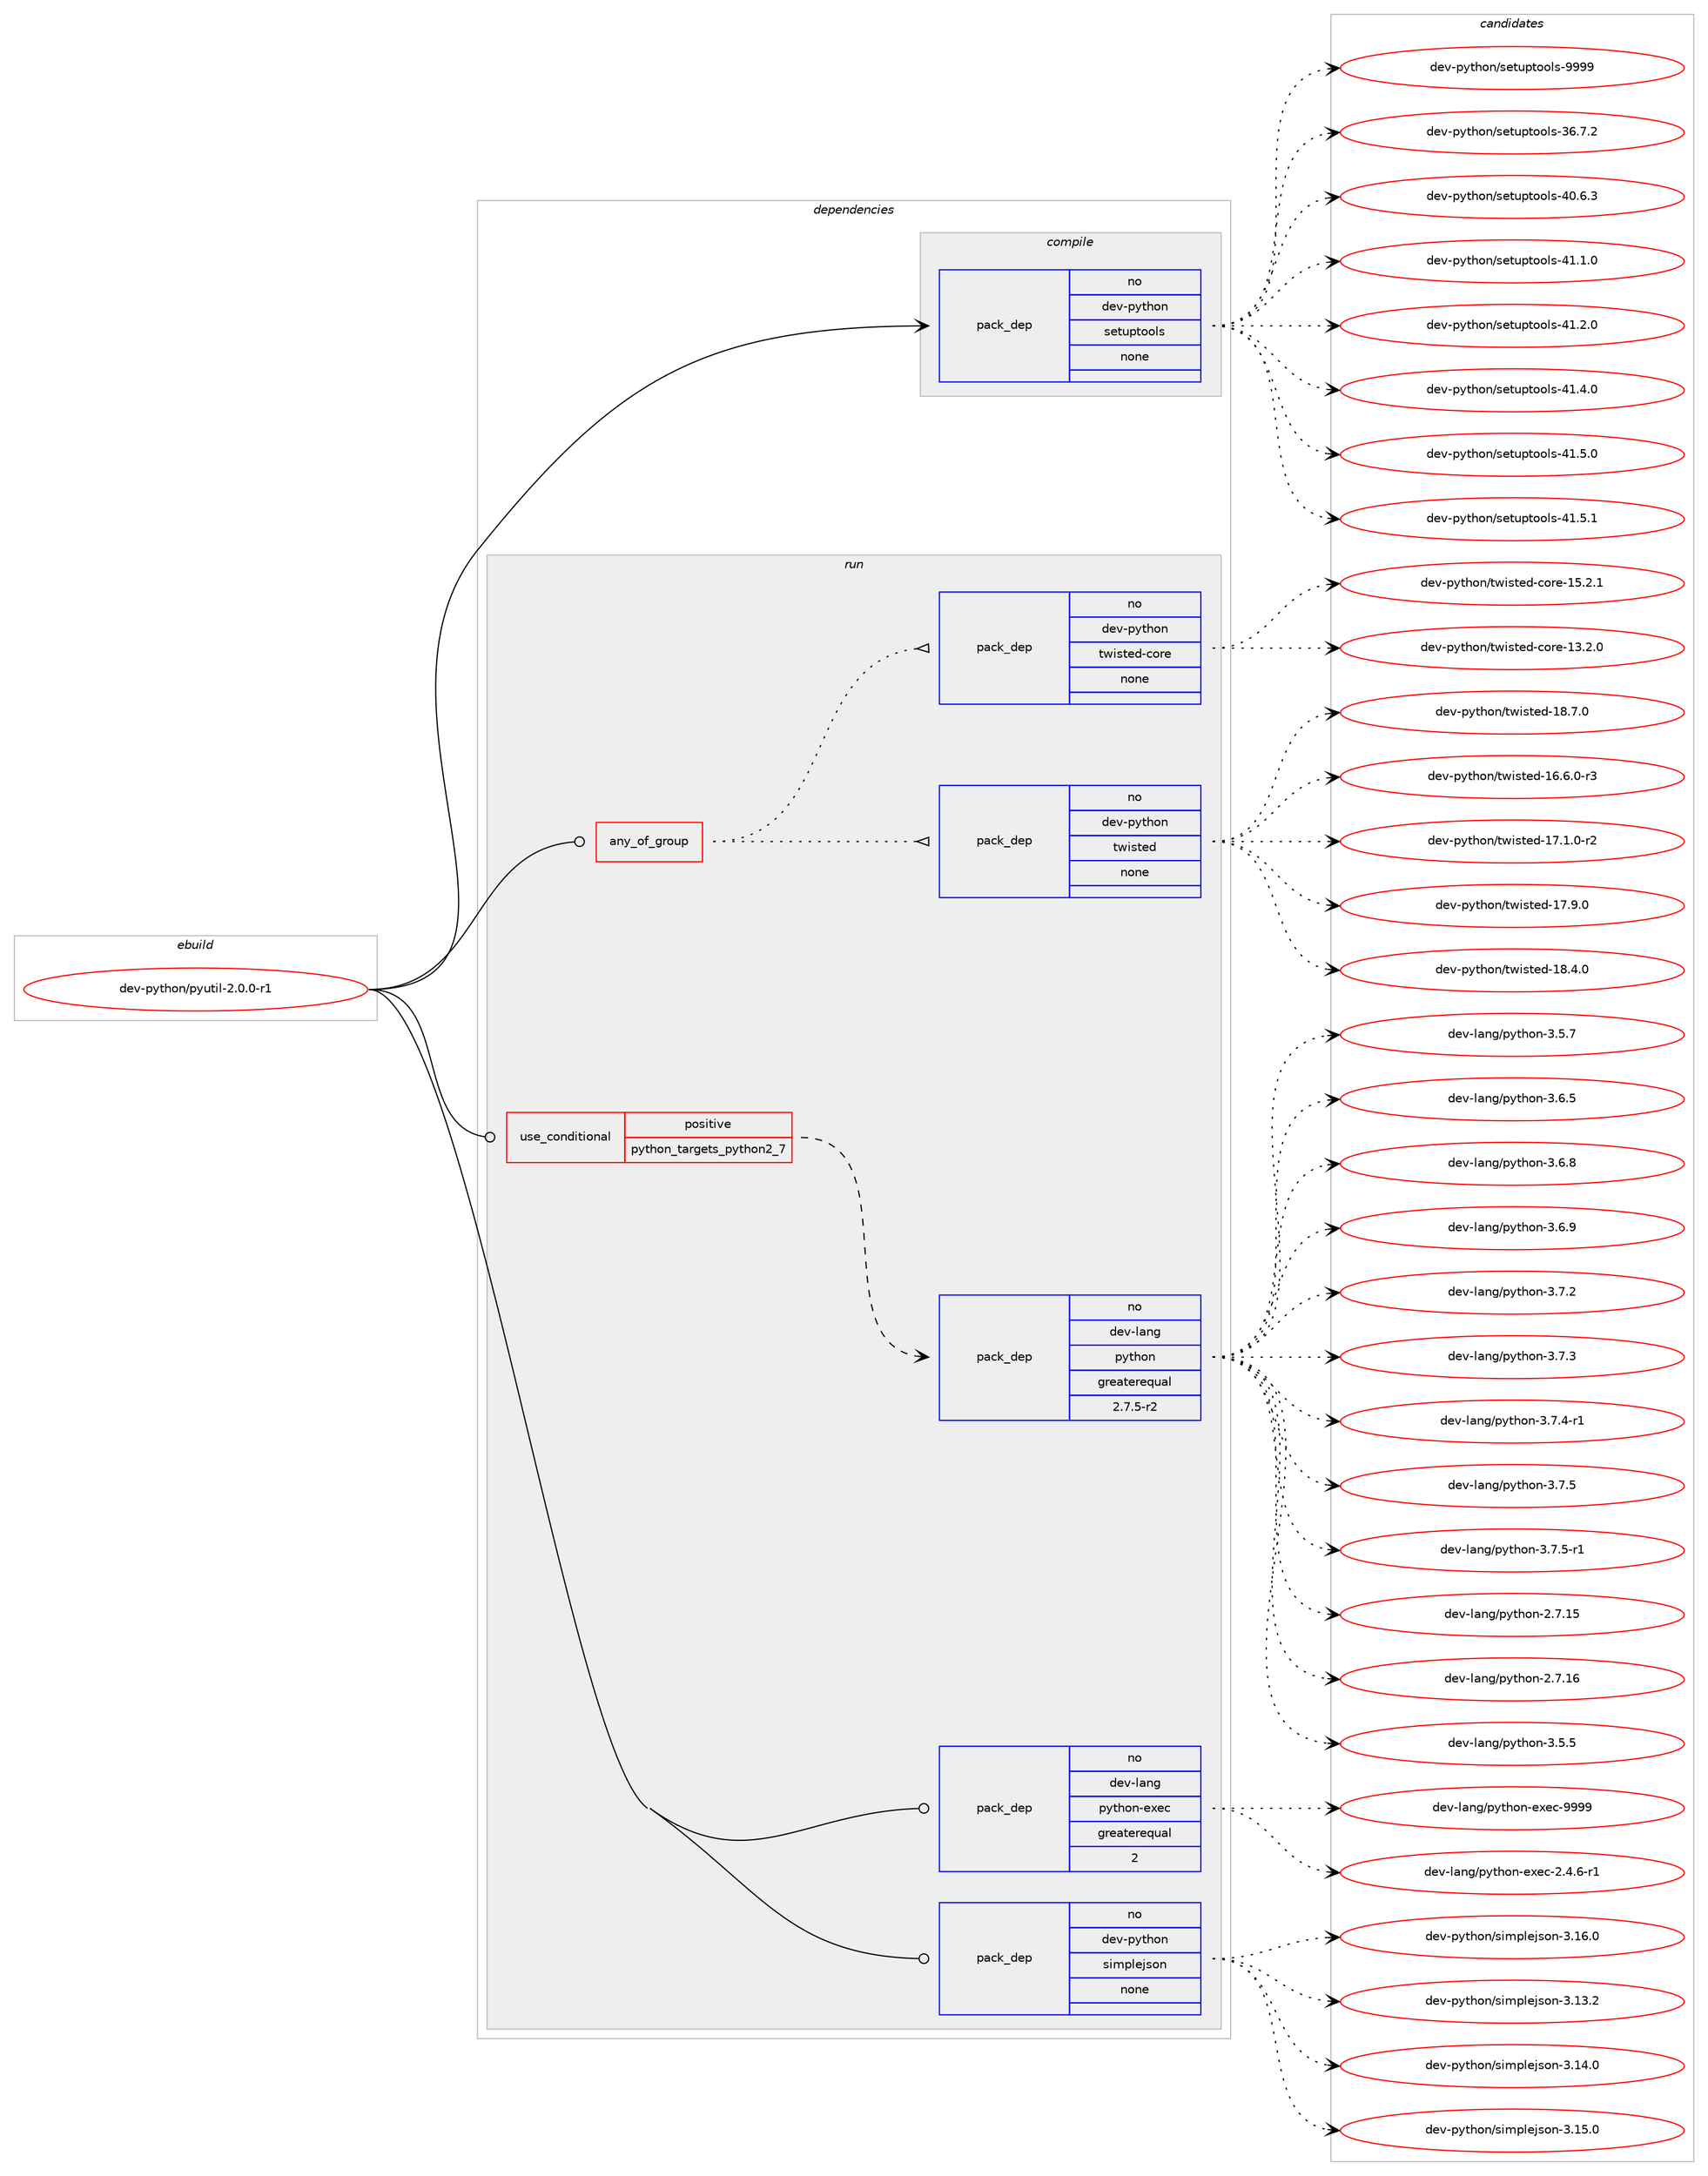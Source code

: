 digraph prolog {

# *************
# Graph options
# *************

newrank=true;
concentrate=true;
compound=true;
graph [rankdir=LR,fontname=Helvetica,fontsize=10,ranksep=1.5];#, ranksep=2.5, nodesep=0.2];
edge  [arrowhead=vee];
node  [fontname=Helvetica,fontsize=10];

# **********
# The ebuild
# **********

subgraph cluster_leftcol {
color=gray;
rank=same;
label=<<i>ebuild</i>>;
id [label="dev-python/pyutil-2.0.0-r1", color=red, width=4, href="../dev-python/pyutil-2.0.0-r1.svg"];
}

# ****************
# The dependencies
# ****************

subgraph cluster_midcol {
color=gray;
label=<<i>dependencies</i>>;
subgraph cluster_compile {
fillcolor="#eeeeee";
style=filled;
label=<<i>compile</i>>;
subgraph pack473713 {
dependency633733 [label=<<TABLE BORDER="0" CELLBORDER="1" CELLSPACING="0" CELLPADDING="4" WIDTH="220"><TR><TD ROWSPAN="6" CELLPADDING="30">pack_dep</TD></TR><TR><TD WIDTH="110">no</TD></TR><TR><TD>dev-python</TD></TR><TR><TD>setuptools</TD></TR><TR><TD>none</TD></TR><TR><TD></TD></TR></TABLE>>, shape=none, color=blue];
}
id:e -> dependency633733:w [weight=20,style="solid",arrowhead="vee"];
}
subgraph cluster_compileandrun {
fillcolor="#eeeeee";
style=filled;
label=<<i>compile and run</i>>;
}
subgraph cluster_run {
fillcolor="#eeeeee";
style=filled;
label=<<i>run</i>>;
subgraph any11500 {
dependency633734 [label=<<TABLE BORDER="0" CELLBORDER="1" CELLSPACING="0" CELLPADDING="4"><TR><TD CELLPADDING="10">any_of_group</TD></TR></TABLE>>, shape=none, color=red];subgraph pack473714 {
dependency633735 [label=<<TABLE BORDER="0" CELLBORDER="1" CELLSPACING="0" CELLPADDING="4" WIDTH="220"><TR><TD ROWSPAN="6" CELLPADDING="30">pack_dep</TD></TR><TR><TD WIDTH="110">no</TD></TR><TR><TD>dev-python</TD></TR><TR><TD>twisted</TD></TR><TR><TD>none</TD></TR><TR><TD></TD></TR></TABLE>>, shape=none, color=blue];
}
dependency633734:e -> dependency633735:w [weight=20,style="dotted",arrowhead="oinv"];
subgraph pack473715 {
dependency633736 [label=<<TABLE BORDER="0" CELLBORDER="1" CELLSPACING="0" CELLPADDING="4" WIDTH="220"><TR><TD ROWSPAN="6" CELLPADDING="30">pack_dep</TD></TR><TR><TD WIDTH="110">no</TD></TR><TR><TD>dev-python</TD></TR><TR><TD>twisted-core</TD></TR><TR><TD>none</TD></TR><TR><TD></TD></TR></TABLE>>, shape=none, color=blue];
}
dependency633734:e -> dependency633736:w [weight=20,style="dotted",arrowhead="oinv"];
}
id:e -> dependency633734:w [weight=20,style="solid",arrowhead="odot"];
subgraph cond148143 {
dependency633737 [label=<<TABLE BORDER="0" CELLBORDER="1" CELLSPACING="0" CELLPADDING="4"><TR><TD ROWSPAN="3" CELLPADDING="10">use_conditional</TD></TR><TR><TD>positive</TD></TR><TR><TD>python_targets_python2_7</TD></TR></TABLE>>, shape=none, color=red];
subgraph pack473716 {
dependency633738 [label=<<TABLE BORDER="0" CELLBORDER="1" CELLSPACING="0" CELLPADDING="4" WIDTH="220"><TR><TD ROWSPAN="6" CELLPADDING="30">pack_dep</TD></TR><TR><TD WIDTH="110">no</TD></TR><TR><TD>dev-lang</TD></TR><TR><TD>python</TD></TR><TR><TD>greaterequal</TD></TR><TR><TD>2.7.5-r2</TD></TR></TABLE>>, shape=none, color=blue];
}
dependency633737:e -> dependency633738:w [weight=20,style="dashed",arrowhead="vee"];
}
id:e -> dependency633737:w [weight=20,style="solid",arrowhead="odot"];
subgraph pack473717 {
dependency633739 [label=<<TABLE BORDER="0" CELLBORDER="1" CELLSPACING="0" CELLPADDING="4" WIDTH="220"><TR><TD ROWSPAN="6" CELLPADDING="30">pack_dep</TD></TR><TR><TD WIDTH="110">no</TD></TR><TR><TD>dev-lang</TD></TR><TR><TD>python-exec</TD></TR><TR><TD>greaterequal</TD></TR><TR><TD>2</TD></TR></TABLE>>, shape=none, color=blue];
}
id:e -> dependency633739:w [weight=20,style="solid",arrowhead="odot"];
subgraph pack473718 {
dependency633740 [label=<<TABLE BORDER="0" CELLBORDER="1" CELLSPACING="0" CELLPADDING="4" WIDTH="220"><TR><TD ROWSPAN="6" CELLPADDING="30">pack_dep</TD></TR><TR><TD WIDTH="110">no</TD></TR><TR><TD>dev-python</TD></TR><TR><TD>simplejson</TD></TR><TR><TD>none</TD></TR><TR><TD></TD></TR></TABLE>>, shape=none, color=blue];
}
id:e -> dependency633740:w [weight=20,style="solid",arrowhead="odot"];
}
}

# **************
# The candidates
# **************

subgraph cluster_choices {
rank=same;
color=gray;
label=<<i>candidates</i>>;

subgraph choice473713 {
color=black;
nodesep=1;
choice100101118451121211161041111104711510111611711211611111110811545515446554650 [label="dev-python/setuptools-36.7.2", color=red, width=4,href="../dev-python/setuptools-36.7.2.svg"];
choice100101118451121211161041111104711510111611711211611111110811545524846544651 [label="dev-python/setuptools-40.6.3", color=red, width=4,href="../dev-python/setuptools-40.6.3.svg"];
choice100101118451121211161041111104711510111611711211611111110811545524946494648 [label="dev-python/setuptools-41.1.0", color=red, width=4,href="../dev-python/setuptools-41.1.0.svg"];
choice100101118451121211161041111104711510111611711211611111110811545524946504648 [label="dev-python/setuptools-41.2.0", color=red, width=4,href="../dev-python/setuptools-41.2.0.svg"];
choice100101118451121211161041111104711510111611711211611111110811545524946524648 [label="dev-python/setuptools-41.4.0", color=red, width=4,href="../dev-python/setuptools-41.4.0.svg"];
choice100101118451121211161041111104711510111611711211611111110811545524946534648 [label="dev-python/setuptools-41.5.0", color=red, width=4,href="../dev-python/setuptools-41.5.0.svg"];
choice100101118451121211161041111104711510111611711211611111110811545524946534649 [label="dev-python/setuptools-41.5.1", color=red, width=4,href="../dev-python/setuptools-41.5.1.svg"];
choice10010111845112121116104111110471151011161171121161111111081154557575757 [label="dev-python/setuptools-9999", color=red, width=4,href="../dev-python/setuptools-9999.svg"];
dependency633733:e -> choice100101118451121211161041111104711510111611711211611111110811545515446554650:w [style=dotted,weight="100"];
dependency633733:e -> choice100101118451121211161041111104711510111611711211611111110811545524846544651:w [style=dotted,weight="100"];
dependency633733:e -> choice100101118451121211161041111104711510111611711211611111110811545524946494648:w [style=dotted,weight="100"];
dependency633733:e -> choice100101118451121211161041111104711510111611711211611111110811545524946504648:w [style=dotted,weight="100"];
dependency633733:e -> choice100101118451121211161041111104711510111611711211611111110811545524946524648:w [style=dotted,weight="100"];
dependency633733:e -> choice100101118451121211161041111104711510111611711211611111110811545524946534648:w [style=dotted,weight="100"];
dependency633733:e -> choice100101118451121211161041111104711510111611711211611111110811545524946534649:w [style=dotted,weight="100"];
dependency633733:e -> choice10010111845112121116104111110471151011161171121161111111081154557575757:w [style=dotted,weight="100"];
}
subgraph choice473714 {
color=black;
nodesep=1;
choice1001011184511212111610411111047116119105115116101100454954465446484511451 [label="dev-python/twisted-16.6.0-r3", color=red, width=4,href="../dev-python/twisted-16.6.0-r3.svg"];
choice1001011184511212111610411111047116119105115116101100454955464946484511450 [label="dev-python/twisted-17.1.0-r2", color=red, width=4,href="../dev-python/twisted-17.1.0-r2.svg"];
choice100101118451121211161041111104711611910511511610110045495546574648 [label="dev-python/twisted-17.9.0", color=red, width=4,href="../dev-python/twisted-17.9.0.svg"];
choice100101118451121211161041111104711611910511511610110045495646524648 [label="dev-python/twisted-18.4.0", color=red, width=4,href="../dev-python/twisted-18.4.0.svg"];
choice100101118451121211161041111104711611910511511610110045495646554648 [label="dev-python/twisted-18.7.0", color=red, width=4,href="../dev-python/twisted-18.7.0.svg"];
dependency633735:e -> choice1001011184511212111610411111047116119105115116101100454954465446484511451:w [style=dotted,weight="100"];
dependency633735:e -> choice1001011184511212111610411111047116119105115116101100454955464946484511450:w [style=dotted,weight="100"];
dependency633735:e -> choice100101118451121211161041111104711611910511511610110045495546574648:w [style=dotted,weight="100"];
dependency633735:e -> choice100101118451121211161041111104711611910511511610110045495646524648:w [style=dotted,weight="100"];
dependency633735:e -> choice100101118451121211161041111104711611910511511610110045495646554648:w [style=dotted,weight="100"];
}
subgraph choice473715 {
color=black;
nodesep=1;
choice1001011184511212111610411111047116119105115116101100459911111410145495146504648 [label="dev-python/twisted-core-13.2.0", color=red, width=4,href="../dev-python/twisted-core-13.2.0.svg"];
choice1001011184511212111610411111047116119105115116101100459911111410145495346504649 [label="dev-python/twisted-core-15.2.1", color=red, width=4,href="../dev-python/twisted-core-15.2.1.svg"];
dependency633736:e -> choice1001011184511212111610411111047116119105115116101100459911111410145495146504648:w [style=dotted,weight="100"];
dependency633736:e -> choice1001011184511212111610411111047116119105115116101100459911111410145495346504649:w [style=dotted,weight="100"];
}
subgraph choice473716 {
color=black;
nodesep=1;
choice10010111845108971101034711212111610411111045504655464953 [label="dev-lang/python-2.7.15", color=red, width=4,href="../dev-lang/python-2.7.15.svg"];
choice10010111845108971101034711212111610411111045504655464954 [label="dev-lang/python-2.7.16", color=red, width=4,href="../dev-lang/python-2.7.16.svg"];
choice100101118451089711010347112121116104111110455146534653 [label="dev-lang/python-3.5.5", color=red, width=4,href="../dev-lang/python-3.5.5.svg"];
choice100101118451089711010347112121116104111110455146534655 [label="dev-lang/python-3.5.7", color=red, width=4,href="../dev-lang/python-3.5.7.svg"];
choice100101118451089711010347112121116104111110455146544653 [label="dev-lang/python-3.6.5", color=red, width=4,href="../dev-lang/python-3.6.5.svg"];
choice100101118451089711010347112121116104111110455146544656 [label="dev-lang/python-3.6.8", color=red, width=4,href="../dev-lang/python-3.6.8.svg"];
choice100101118451089711010347112121116104111110455146544657 [label="dev-lang/python-3.6.9", color=red, width=4,href="../dev-lang/python-3.6.9.svg"];
choice100101118451089711010347112121116104111110455146554650 [label="dev-lang/python-3.7.2", color=red, width=4,href="../dev-lang/python-3.7.2.svg"];
choice100101118451089711010347112121116104111110455146554651 [label="dev-lang/python-3.7.3", color=red, width=4,href="../dev-lang/python-3.7.3.svg"];
choice1001011184510897110103471121211161041111104551465546524511449 [label="dev-lang/python-3.7.4-r1", color=red, width=4,href="../dev-lang/python-3.7.4-r1.svg"];
choice100101118451089711010347112121116104111110455146554653 [label="dev-lang/python-3.7.5", color=red, width=4,href="../dev-lang/python-3.7.5.svg"];
choice1001011184510897110103471121211161041111104551465546534511449 [label="dev-lang/python-3.7.5-r1", color=red, width=4,href="../dev-lang/python-3.7.5-r1.svg"];
dependency633738:e -> choice10010111845108971101034711212111610411111045504655464953:w [style=dotted,weight="100"];
dependency633738:e -> choice10010111845108971101034711212111610411111045504655464954:w [style=dotted,weight="100"];
dependency633738:e -> choice100101118451089711010347112121116104111110455146534653:w [style=dotted,weight="100"];
dependency633738:e -> choice100101118451089711010347112121116104111110455146534655:w [style=dotted,weight="100"];
dependency633738:e -> choice100101118451089711010347112121116104111110455146544653:w [style=dotted,weight="100"];
dependency633738:e -> choice100101118451089711010347112121116104111110455146544656:w [style=dotted,weight="100"];
dependency633738:e -> choice100101118451089711010347112121116104111110455146544657:w [style=dotted,weight="100"];
dependency633738:e -> choice100101118451089711010347112121116104111110455146554650:w [style=dotted,weight="100"];
dependency633738:e -> choice100101118451089711010347112121116104111110455146554651:w [style=dotted,weight="100"];
dependency633738:e -> choice1001011184510897110103471121211161041111104551465546524511449:w [style=dotted,weight="100"];
dependency633738:e -> choice100101118451089711010347112121116104111110455146554653:w [style=dotted,weight="100"];
dependency633738:e -> choice1001011184510897110103471121211161041111104551465546534511449:w [style=dotted,weight="100"];
}
subgraph choice473717 {
color=black;
nodesep=1;
choice10010111845108971101034711212111610411111045101120101994550465246544511449 [label="dev-lang/python-exec-2.4.6-r1", color=red, width=4,href="../dev-lang/python-exec-2.4.6-r1.svg"];
choice10010111845108971101034711212111610411111045101120101994557575757 [label="dev-lang/python-exec-9999", color=red, width=4,href="../dev-lang/python-exec-9999.svg"];
dependency633739:e -> choice10010111845108971101034711212111610411111045101120101994550465246544511449:w [style=dotted,weight="100"];
dependency633739:e -> choice10010111845108971101034711212111610411111045101120101994557575757:w [style=dotted,weight="100"];
}
subgraph choice473718 {
color=black;
nodesep=1;
choice100101118451121211161041111104711510510911210810110611511111045514649514650 [label="dev-python/simplejson-3.13.2", color=red, width=4,href="../dev-python/simplejson-3.13.2.svg"];
choice100101118451121211161041111104711510510911210810110611511111045514649524648 [label="dev-python/simplejson-3.14.0", color=red, width=4,href="../dev-python/simplejson-3.14.0.svg"];
choice100101118451121211161041111104711510510911210810110611511111045514649534648 [label="dev-python/simplejson-3.15.0", color=red, width=4,href="../dev-python/simplejson-3.15.0.svg"];
choice100101118451121211161041111104711510510911210810110611511111045514649544648 [label="dev-python/simplejson-3.16.0", color=red, width=4,href="../dev-python/simplejson-3.16.0.svg"];
dependency633740:e -> choice100101118451121211161041111104711510510911210810110611511111045514649514650:w [style=dotted,weight="100"];
dependency633740:e -> choice100101118451121211161041111104711510510911210810110611511111045514649524648:w [style=dotted,weight="100"];
dependency633740:e -> choice100101118451121211161041111104711510510911210810110611511111045514649534648:w [style=dotted,weight="100"];
dependency633740:e -> choice100101118451121211161041111104711510510911210810110611511111045514649544648:w [style=dotted,weight="100"];
}
}

}

